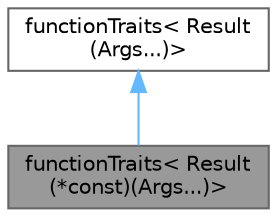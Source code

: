 digraph "functionTraits&lt; Result(*const)(Args...)&gt;"
{
 // LATEX_PDF_SIZE
  bgcolor="transparent";
  edge [fontname=Helvetica,fontsize=10,labelfontname=Helvetica,labelfontsize=10];
  node [fontname=Helvetica,fontsize=10,shape=box,height=0.2,width=0.4];
  Node1 [id="Node000001",label="functionTraits\< Result\l(*const)(Args...)\>",height=0.2,width=0.4,color="gray40", fillcolor="grey60", style="filled", fontcolor="black",tooltip="const 函数指针的 functionTraits 特化。"];
  Node2 -> Node1 [id="edge1_Node000001_Node000002",dir="back",color="steelblue1",style="solid",tooltip=" "];
  Node2 [id="Node000002",label="functionTraits\< Result\l(Args...)\>",height=0.2,width=0.4,color="gray40", fillcolor="white", style="filled",URL="$struct_async_1_1function_traits_3_01_result_07_args_8_8_8_08_4.html",tooltip="函数类型的 functionTraits 特化。"];
}
